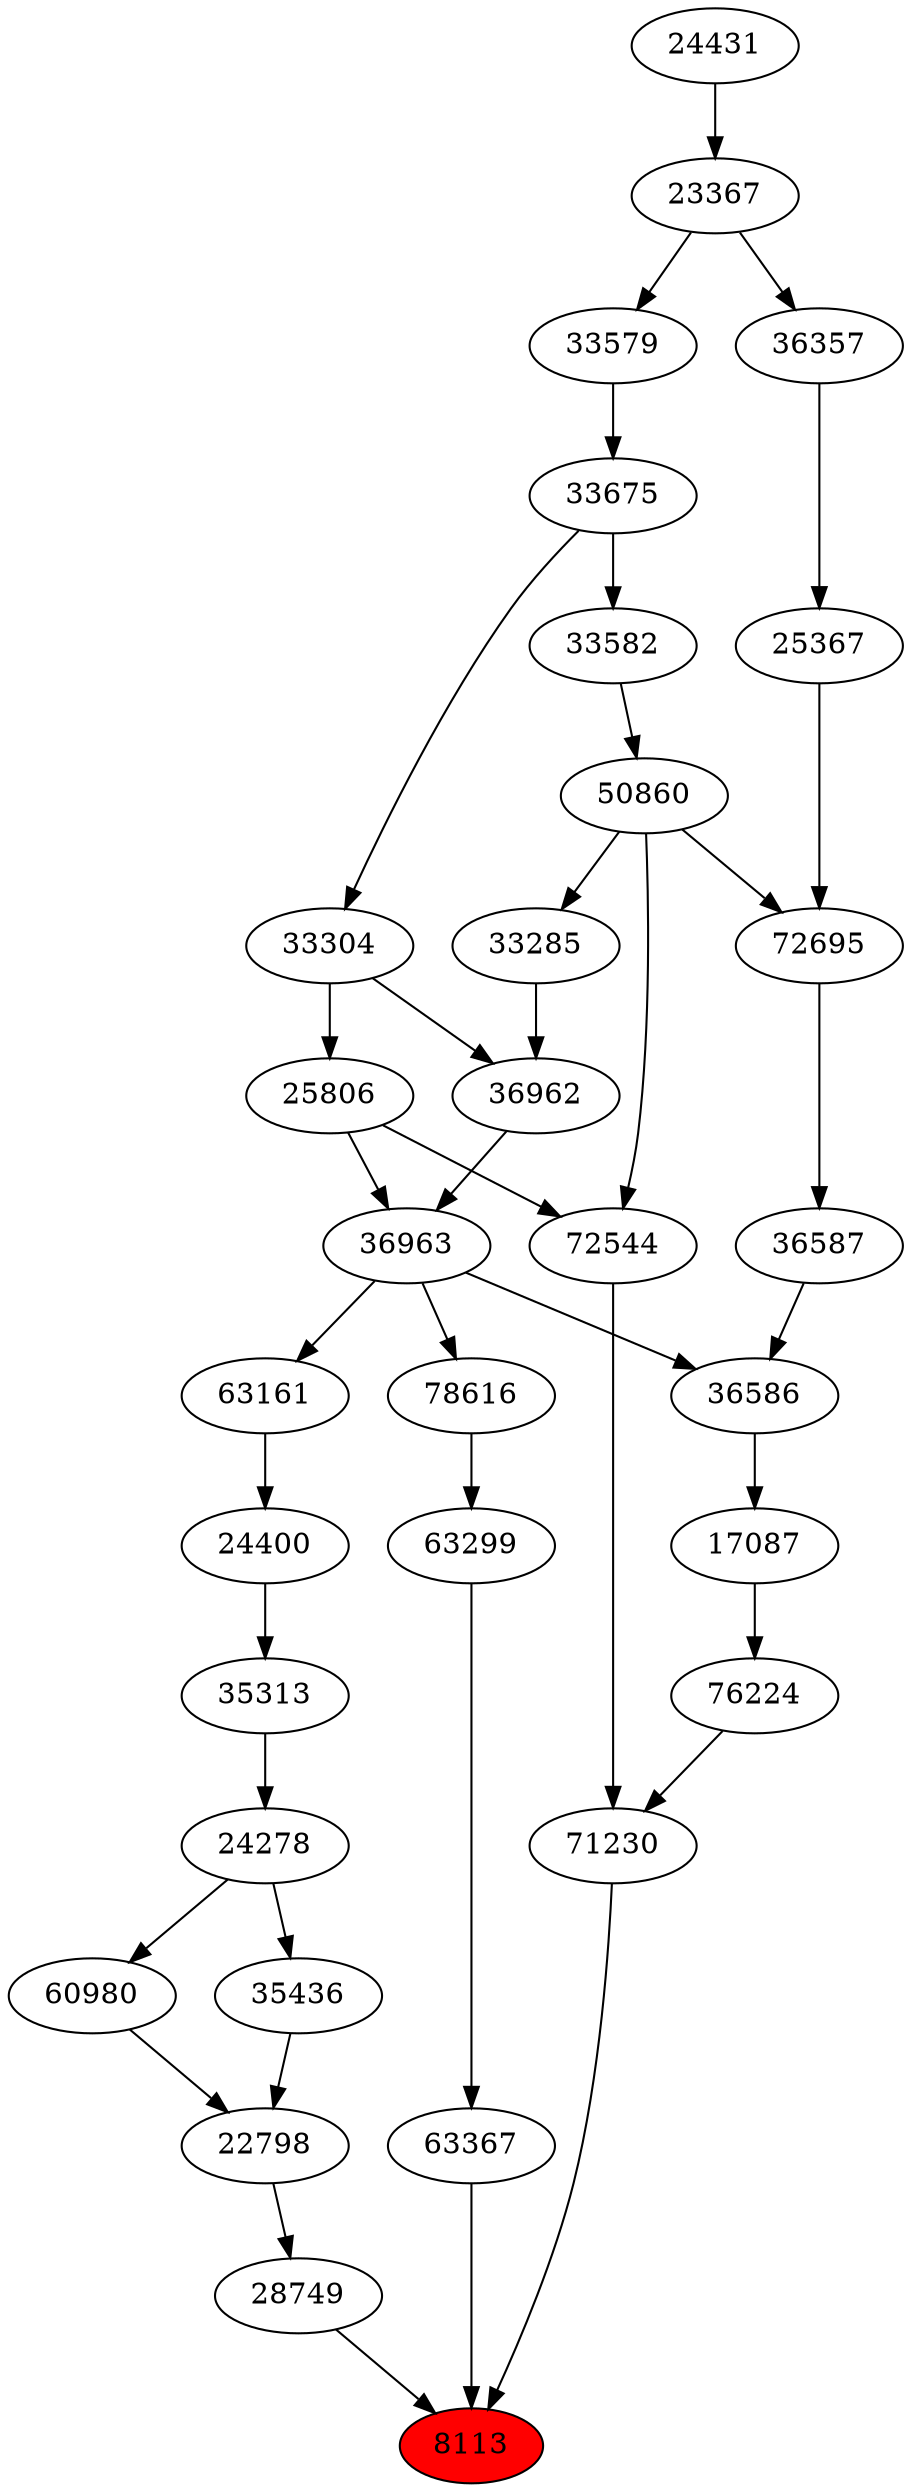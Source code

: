 strict digraph{ 
8113 [label="8113" fillcolor=red style=filled]
28749 -> 8113
71230 -> 8113
63367 -> 8113
28749 [label="28749"]
22798 -> 28749
71230 [label="71230"]
72544 -> 71230
76224 -> 71230
63367 [label="63367"]
63299 -> 63367
22798 [label="22798"]
35436 -> 22798
60980 -> 22798
72544 [label="72544"]
50860 -> 72544
25806 -> 72544
76224 [label="76224"]
17087 -> 76224
63299 [label="63299"]
78616 -> 63299
35436 [label="35436"]
24278 -> 35436
60980 [label="60980"]
24278 -> 60980
50860 [label="50860"]
33582 -> 50860
25806 [label="25806"]
33304 -> 25806
17087 [label="17087"]
36586 -> 17087
78616 [label="78616"]
36963 -> 78616
24278 [label="24278"]
35313 -> 24278
33582 [label="33582"]
33675 -> 33582
33304 [label="33304"]
33675 -> 33304
36586 [label="36586"]
36587 -> 36586
36963 -> 36586
36963 [label="36963"]
36962 -> 36963
25806 -> 36963
35313 [label="35313"]
24400 -> 35313
33675 [label="33675"]
33579 -> 33675
36587 [label="36587"]
72695 -> 36587
36962 [label="36962"]
33285 -> 36962
33304 -> 36962
24400 [label="24400"]
63161 -> 24400
33579 [label="33579"]
23367 -> 33579
72695 [label="72695"]
50860 -> 72695
25367 -> 72695
33285 [label="33285"]
50860 -> 33285
63161 [label="63161"]
36963 -> 63161
23367 [label="23367"]
24431 -> 23367
25367 [label="25367"]
36357 -> 25367
24431 [label="24431"]
36357 [label="36357"]
23367 -> 36357
}